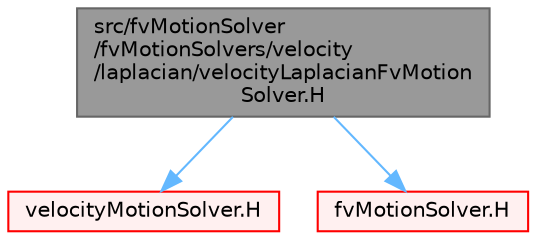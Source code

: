digraph "src/fvMotionSolver/fvMotionSolvers/velocity/laplacian/velocityLaplacianFvMotionSolver.H"
{
 // LATEX_PDF_SIZE
  bgcolor="transparent";
  edge [fontname=Helvetica,fontsize=10,labelfontname=Helvetica,labelfontsize=10];
  node [fontname=Helvetica,fontsize=10,shape=box,height=0.2,width=0.4];
  Node1 [id="Node000001",label="src/fvMotionSolver\l/fvMotionSolvers/velocity\l/laplacian/velocityLaplacianFvMotion\lSolver.H",height=0.2,width=0.4,color="gray40", fillcolor="grey60", style="filled", fontcolor="black",tooltip=" "];
  Node1 -> Node2 [id="edge1_Node000001_Node000002",color="steelblue1",style="solid",tooltip=" "];
  Node2 [id="Node000002",label="velocityMotionSolver.H",height=0.2,width=0.4,color="red", fillcolor="#FFF0F0", style="filled",URL="$velocityMotionSolver_8H.html",tooltip=" "];
  Node1 -> Node389 [id="edge2_Node000001_Node000389",color="steelblue1",style="solid",tooltip=" "];
  Node389 [id="Node000389",label="fvMotionSolver.H",height=0.2,width=0.4,color="red", fillcolor="#FFF0F0", style="filled",URL="$fvMotionSolver_8H.html",tooltip=" "];
}
